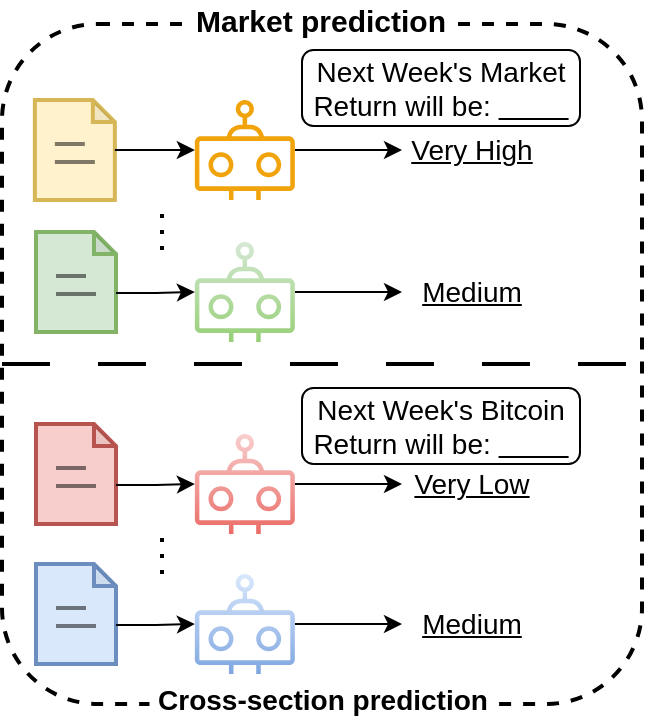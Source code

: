 <mxfile version="23.0.2" type="device">
  <diagram id="nPAHsuBVC_biOXkHt-TI" name="Page-1">
    <mxGraphModel dx="896" dy="633" grid="1" gridSize="10" guides="1" tooltips="1" connect="1" arrows="1" fold="1" page="1" pageScale="1" pageWidth="1400" pageHeight="700" math="0" shadow="0">
      <root>
        <mxCell id="0" />
        <mxCell id="1" parent="0" />
        <mxCell id="hKUZ7SRIVkPXy3vvsNZo-3" value="" style="rounded=1;whiteSpace=wrap;html=1;fillColor=none;strokeWidth=2;dashed=1;" vertex="1" parent="1">
          <mxGeometry x="440" y="160" width="320" height="340" as="geometry" />
        </mxCell>
        <mxCell id="hKUZ7SRIVkPXy3vvsNZo-181" style="edgeStyle=orthogonalEdgeStyle;rounded=0;orthogonalLoop=1;jettySize=auto;html=1;entryX=0;entryY=0.5;entryDx=0;entryDy=0;" edge="1" parent="1" source="hKUZ7SRIVkPXy3vvsNZo-2" target="hKUZ7SRIVkPXy3vvsNZo-176">
          <mxGeometry relative="1" as="geometry" />
        </mxCell>
        <mxCell id="hKUZ7SRIVkPXy3vvsNZo-2" value="" style="sketch=0;outlineConnect=0;fillColor=#f0a30a;strokeColor=#BD7000;dashed=0;verticalLabelPosition=bottom;verticalAlign=top;align=center;html=1;fontSize=14;fontStyle=0;aspect=fixed;pointerEvents=1;shape=mxgraph.aws4.waf_bot;fontColor=#000000;" vertex="1" parent="1">
          <mxGeometry x="536.42" y="198" width="50" height="50" as="geometry" />
        </mxCell>
        <mxCell id="hKUZ7SRIVkPXy3vvsNZo-8" value="" style="group" vertex="1" connectable="0" parent="1">
          <mxGeometry x="456.43" y="198" width="40" height="50" as="geometry" />
        </mxCell>
        <mxCell id="hKUZ7SRIVkPXy3vvsNZo-4" value="" style="shape=note;whiteSpace=wrap;html=1;backgroundOutline=1;darkOpacity=0.05;size=11;strokeWidth=2;fillColor=#fff2cc;strokeColor=#d6b656;fontSize=14;" vertex="1" parent="hKUZ7SRIVkPXy3vvsNZo-8">
          <mxGeometry width="40" height="50" as="geometry" />
        </mxCell>
        <mxCell id="hKUZ7SRIVkPXy3vvsNZo-5" value="" style="group;fontSize=14;" vertex="1" connectable="0" parent="hKUZ7SRIVkPXy3vvsNZo-8">
          <mxGeometry x="10" y="17" width="20" height="28" as="geometry" />
        </mxCell>
        <mxCell id="hKUZ7SRIVkPXy3vvsNZo-6" value="" style="line;strokeWidth=2;html=1;container=0;opacity=50;fontSize=14;" vertex="1" parent="hKUZ7SRIVkPXy3vvsNZo-5">
          <mxGeometry width="15" height="10" as="geometry" />
        </mxCell>
        <mxCell id="hKUZ7SRIVkPXy3vvsNZo-7" value="" style="line;strokeWidth=2;html=1;container=0;opacity=50;fontSize=14;" vertex="1" parent="hKUZ7SRIVkPXy3vvsNZo-5">
          <mxGeometry y="10" width="20" height="8" as="geometry" />
        </mxCell>
        <mxCell id="hKUZ7SRIVkPXy3vvsNZo-9" style="edgeStyle=orthogonalEdgeStyle;rounded=0;orthogonalLoop=1;jettySize=auto;html=1;" edge="1" parent="1" source="hKUZ7SRIVkPXy3vvsNZo-4" target="hKUZ7SRIVkPXy3vvsNZo-2">
          <mxGeometry relative="1" as="geometry" />
        </mxCell>
        <mxCell id="hKUZ7SRIVkPXy3vvsNZo-29" value="" style="group" vertex="1" connectable="0" parent="1">
          <mxGeometry x="457.0" y="264" width="40" height="50" as="geometry" />
        </mxCell>
        <mxCell id="hKUZ7SRIVkPXy3vvsNZo-30" value="" style="shape=note;whiteSpace=wrap;html=1;backgroundOutline=1;darkOpacity=0.05;size=11;strokeWidth=2;fillColor=#d5e8d4;strokeColor=#82b366;fontSize=14;" vertex="1" parent="hKUZ7SRIVkPXy3vvsNZo-29">
          <mxGeometry width="40" height="50" as="geometry" />
        </mxCell>
        <mxCell id="hKUZ7SRIVkPXy3vvsNZo-31" value="" style="group;fontSize=14;" vertex="1" connectable="0" parent="hKUZ7SRIVkPXy3vvsNZo-29">
          <mxGeometry x="10" y="17" width="20" height="28" as="geometry" />
        </mxCell>
        <mxCell id="hKUZ7SRIVkPXy3vvsNZo-32" value="" style="line;strokeWidth=2;html=1;container=0;opacity=50;fontSize=14;" vertex="1" parent="hKUZ7SRIVkPXy3vvsNZo-31">
          <mxGeometry width="15" height="10" as="geometry" />
        </mxCell>
        <mxCell id="hKUZ7SRIVkPXy3vvsNZo-33" value="" style="line;strokeWidth=2;html=1;container=0;opacity=50;fontSize=14;" vertex="1" parent="hKUZ7SRIVkPXy3vvsNZo-31">
          <mxGeometry y="10" width="20" height="8" as="geometry" />
        </mxCell>
        <mxCell id="hKUZ7SRIVkPXy3vvsNZo-182" style="edgeStyle=orthogonalEdgeStyle;rounded=0;orthogonalLoop=1;jettySize=auto;html=1;entryX=0;entryY=0.5;entryDx=0;entryDy=0;" edge="1" parent="1" source="hKUZ7SRIVkPXy3vvsNZo-34" target="hKUZ7SRIVkPXy3vvsNZo-177">
          <mxGeometry relative="1" as="geometry" />
        </mxCell>
        <mxCell id="hKUZ7SRIVkPXy3vvsNZo-34" value="" style="sketch=0;outlineConnect=0;fillColor=#d5e8d4;strokeColor=#82b366;dashed=0;verticalLabelPosition=bottom;verticalAlign=top;align=center;html=1;fontSize=14;fontStyle=0;aspect=fixed;pointerEvents=1;shape=mxgraph.aws4.waf_bot;gradientColor=#97d077;" vertex="1" parent="1">
          <mxGeometry x="536.42" y="269" width="50" height="50" as="geometry" />
        </mxCell>
        <mxCell id="hKUZ7SRIVkPXy3vvsNZo-35" style="edgeStyle=orthogonalEdgeStyle;rounded=0;orthogonalLoop=1;jettySize=auto;html=1;exitX=0;exitY=0;exitDx=40;exitDy=30.5;exitPerimeter=0;" edge="1" parent="1" source="hKUZ7SRIVkPXy3vvsNZo-30" target="hKUZ7SRIVkPXy3vvsNZo-34">
          <mxGeometry relative="1" as="geometry" />
        </mxCell>
        <mxCell id="hKUZ7SRIVkPXy3vvsNZo-36" value="" style="group" vertex="1" connectable="0" parent="1">
          <mxGeometry x="457.0" y="360" width="40" height="50" as="geometry" />
        </mxCell>
        <mxCell id="hKUZ7SRIVkPXy3vvsNZo-37" value="" style="shape=note;whiteSpace=wrap;html=1;backgroundOutline=1;darkOpacity=0.05;size=11;strokeWidth=2;fillColor=#f8cecc;strokeColor=#b85450;fontSize=14;" vertex="1" parent="hKUZ7SRIVkPXy3vvsNZo-36">
          <mxGeometry width="40" height="50" as="geometry" />
        </mxCell>
        <mxCell id="hKUZ7SRIVkPXy3vvsNZo-38" value="" style="group;fontSize=14;" vertex="1" connectable="0" parent="hKUZ7SRIVkPXy3vvsNZo-36">
          <mxGeometry x="10" y="17" width="20" height="28" as="geometry" />
        </mxCell>
        <mxCell id="hKUZ7SRIVkPXy3vvsNZo-39" value="" style="line;strokeWidth=2;html=1;container=0;opacity=50;fontSize=14;" vertex="1" parent="hKUZ7SRIVkPXy3vvsNZo-38">
          <mxGeometry width="15" height="10" as="geometry" />
        </mxCell>
        <mxCell id="hKUZ7SRIVkPXy3vvsNZo-40" value="" style="line;strokeWidth=2;html=1;container=0;opacity=50;fontSize=14;" vertex="1" parent="hKUZ7SRIVkPXy3vvsNZo-38">
          <mxGeometry y="10" width="20" height="8" as="geometry" />
        </mxCell>
        <mxCell id="hKUZ7SRIVkPXy3vvsNZo-183" style="edgeStyle=orthogonalEdgeStyle;rounded=0;orthogonalLoop=1;jettySize=auto;html=1;" edge="1" parent="1" source="hKUZ7SRIVkPXy3vvsNZo-41" target="hKUZ7SRIVkPXy3vvsNZo-178">
          <mxGeometry relative="1" as="geometry" />
        </mxCell>
        <mxCell id="hKUZ7SRIVkPXy3vvsNZo-41" value="" style="sketch=0;outlineConnect=0;fillColor=#f8cecc;strokeColor=#b85450;dashed=0;verticalLabelPosition=bottom;verticalAlign=top;align=center;html=1;fontSize=14;fontStyle=0;aspect=fixed;pointerEvents=1;shape=mxgraph.aws4.waf_bot;gradientColor=#ea6b66;" vertex="1" parent="1">
          <mxGeometry x="536.42" y="365" width="50" height="50" as="geometry" />
        </mxCell>
        <mxCell id="hKUZ7SRIVkPXy3vvsNZo-42" style="edgeStyle=orthogonalEdgeStyle;rounded=0;orthogonalLoop=1;jettySize=auto;html=1;exitX=0;exitY=0;exitDx=40;exitDy=30.5;exitPerimeter=0;" edge="1" parent="1" source="hKUZ7SRIVkPXy3vvsNZo-37" target="hKUZ7SRIVkPXy3vvsNZo-41">
          <mxGeometry relative="1" as="geometry" />
        </mxCell>
        <mxCell id="hKUZ7SRIVkPXy3vvsNZo-43" value="" style="group" vertex="1" connectable="0" parent="1">
          <mxGeometry x="457.0" y="430" width="40" height="50" as="geometry" />
        </mxCell>
        <mxCell id="hKUZ7SRIVkPXy3vvsNZo-44" value="" style="shape=note;whiteSpace=wrap;html=1;backgroundOutline=1;darkOpacity=0.05;size=11;strokeWidth=2;fillColor=#dae8fc;strokeColor=#6c8ebf;fontSize=14;" vertex="1" parent="hKUZ7SRIVkPXy3vvsNZo-43">
          <mxGeometry width="40" height="50" as="geometry" />
        </mxCell>
        <mxCell id="hKUZ7SRIVkPXy3vvsNZo-45" value="" style="group;fontSize=14;" vertex="1" connectable="0" parent="hKUZ7SRIVkPXy3vvsNZo-43">
          <mxGeometry x="10" y="17" width="20" height="28" as="geometry" />
        </mxCell>
        <mxCell id="hKUZ7SRIVkPXy3vvsNZo-46" value="" style="line;strokeWidth=2;html=1;container=0;opacity=50;fontSize=14;" vertex="1" parent="hKUZ7SRIVkPXy3vvsNZo-45">
          <mxGeometry width="15" height="10" as="geometry" />
        </mxCell>
        <mxCell id="hKUZ7SRIVkPXy3vvsNZo-47" value="" style="line;strokeWidth=2;html=1;container=0;opacity=50;fontSize=14;" vertex="1" parent="hKUZ7SRIVkPXy3vvsNZo-45">
          <mxGeometry y="10" width="20" height="8" as="geometry" />
        </mxCell>
        <mxCell id="hKUZ7SRIVkPXy3vvsNZo-184" style="edgeStyle=orthogonalEdgeStyle;rounded=0;orthogonalLoop=1;jettySize=auto;html=1;" edge="1" parent="1" source="hKUZ7SRIVkPXy3vvsNZo-48" target="hKUZ7SRIVkPXy3vvsNZo-179">
          <mxGeometry relative="1" as="geometry" />
        </mxCell>
        <mxCell id="hKUZ7SRIVkPXy3vvsNZo-48" value="" style="sketch=0;outlineConnect=0;fillColor=#dae8fc;strokeColor=#6c8ebf;dashed=0;verticalLabelPosition=bottom;verticalAlign=top;align=center;html=1;fontSize=14;fontStyle=0;aspect=fixed;pointerEvents=1;shape=mxgraph.aws4.waf_bot;gradientColor=#7ea6e0;" vertex="1" parent="1">
          <mxGeometry x="536.42" y="435" width="50" height="50" as="geometry" />
        </mxCell>
        <mxCell id="hKUZ7SRIVkPXy3vvsNZo-49" style="edgeStyle=orthogonalEdgeStyle;rounded=0;orthogonalLoop=1;jettySize=auto;html=1;exitX=0;exitY=0;exitDx=40;exitDy=30.5;exitPerimeter=0;" edge="1" parent="1" source="hKUZ7SRIVkPXy3vvsNZo-44" target="hKUZ7SRIVkPXy3vvsNZo-48">
          <mxGeometry relative="1" as="geometry" />
        </mxCell>
        <mxCell id="hKUZ7SRIVkPXy3vvsNZo-52" value="" style="endArrow=none;dashed=1;html=1;dashPattern=1 3;strokeWidth=2;rounded=0;fontSize=14;" edge="1" parent="1">
          <mxGeometry width="50" height="50" relative="1" as="geometry">
            <mxPoint x="520.0" y="273" as="sourcePoint" />
            <mxPoint x="520.0" y="253" as="targetPoint" />
          </mxGeometry>
        </mxCell>
        <mxCell id="hKUZ7SRIVkPXy3vvsNZo-53" value="" style="endArrow=none;dashed=1;html=1;dashPattern=1 3;strokeWidth=2;rounded=0;fontSize=14;" edge="1" parent="1">
          <mxGeometry width="50" height="50" relative="1" as="geometry">
            <mxPoint x="520.0" y="435" as="sourcePoint" />
            <mxPoint x="520.0" y="415" as="targetPoint" />
          </mxGeometry>
        </mxCell>
        <mxCell id="hKUZ7SRIVkPXy3vvsNZo-128" value="Market prediction" style="text;html=1;strokeColor=none;fillColor=default;align=center;verticalAlign=middle;whiteSpace=wrap;rounded=0;fontSize=15;fontStyle=1" vertex="1" parent="1">
          <mxGeometry x="534.41" y="148" width="131.18" height="20" as="geometry" />
        </mxCell>
        <mxCell id="hKUZ7SRIVkPXy3vvsNZo-129" value="Cross-section prediction" style="text;html=1;strokeColor=none;fillColor=default;align=center;verticalAlign=middle;whiteSpace=wrap;rounded=0;fontSize=14;fontStyle=1" vertex="1" parent="1">
          <mxGeometry x="513.74" y="488" width="172.51" height="20" as="geometry" />
        </mxCell>
        <mxCell id="hKUZ7SRIVkPXy3vvsNZo-134" value="Next Week&#39;s Market Return will be:&amp;nbsp;&lt;u&gt;&amp;nbsp; &amp;nbsp; &amp;nbsp; &amp;nbsp; &amp;nbsp;&lt;/u&gt;" style="text;html=1;strokeColor=default;fillColor=none;align=center;verticalAlign=middle;whiteSpace=wrap;rounded=1;fontSize=14;strokeWidth=1;" vertex="1" parent="1">
          <mxGeometry x="590" y="173" width="139" height="38" as="geometry" />
        </mxCell>
        <mxCell id="hKUZ7SRIVkPXy3vvsNZo-140" value="" style="endArrow=none;dashed=1;html=1;strokeWidth=2;rounded=0;dashPattern=12 12;entryX=1;entryY=0.5;entryDx=0;entryDy=0;exitX=0;exitY=0.5;exitDx=0;exitDy=0;" edge="1" parent="1" source="hKUZ7SRIVkPXy3vvsNZo-3" target="hKUZ7SRIVkPXy3vvsNZo-3">
          <mxGeometry width="50" height="50" relative="1" as="geometry">
            <mxPoint x="550" y="330" as="sourcePoint" />
            <mxPoint x="870" y="330" as="targetPoint" />
          </mxGeometry>
        </mxCell>
        <mxCell id="hKUZ7SRIVkPXy3vvsNZo-176" value="Very High" style="text;html=1;strokeColor=none;fillColor=none;align=center;verticalAlign=middle;whiteSpace=wrap;rounded=0;fontSize=14;fontStyle=4" vertex="1" parent="1">
          <mxGeometry x="640" y="213" width="70" height="20" as="geometry" />
        </mxCell>
        <mxCell id="hKUZ7SRIVkPXy3vvsNZo-177" value="Medium" style="text;html=1;strokeColor=none;fillColor=none;align=center;verticalAlign=middle;whiteSpace=wrap;rounded=0;fontSize=14;fontStyle=4" vertex="1" parent="1">
          <mxGeometry x="640" y="284" width="70" height="20" as="geometry" />
        </mxCell>
        <mxCell id="hKUZ7SRIVkPXy3vvsNZo-178" value="Very Low" style="text;html=1;strokeColor=none;fillColor=none;align=center;verticalAlign=middle;whiteSpace=wrap;rounded=0;fontSize=14;fontStyle=4" vertex="1" parent="1">
          <mxGeometry x="640" y="380" width="70" height="20" as="geometry" />
        </mxCell>
        <mxCell id="hKUZ7SRIVkPXy3vvsNZo-179" value="Medium" style="text;html=1;strokeColor=none;fillColor=none;align=center;verticalAlign=middle;whiteSpace=wrap;rounded=0;fontSize=14;fontStyle=4" vertex="1" parent="1">
          <mxGeometry x="640" y="450" width="70" height="20" as="geometry" />
        </mxCell>
        <mxCell id="hKUZ7SRIVkPXy3vvsNZo-186" value="Next Week&#39;s Bitcoin Return will be:&amp;nbsp;&lt;u&gt;&amp;nbsp; &amp;nbsp; &amp;nbsp; &amp;nbsp; &amp;nbsp;&lt;/u&gt;" style="text;html=1;strokeColor=default;fillColor=none;align=center;verticalAlign=middle;whiteSpace=wrap;rounded=1;fontSize=14;strokeWidth=1;" vertex="1" parent="1">
          <mxGeometry x="590" y="342" width="139" height="38" as="geometry" />
        </mxCell>
      </root>
    </mxGraphModel>
  </diagram>
</mxfile>
